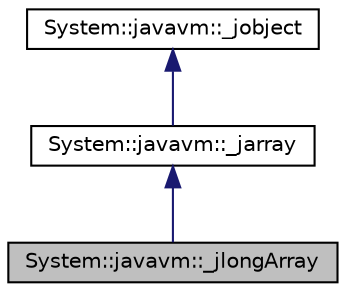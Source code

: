 digraph G
{
  edge [fontname="Helvetica",fontsize="10",labelfontname="Helvetica",labelfontsize="10"];
  node [fontname="Helvetica",fontsize="10",shape=record];
  Node1 [label="System::javavm::_jlongArray",height=0.2,width=0.4,color="black", fillcolor="grey75", style="filled" fontcolor="black"];
  Node2 -> Node1 [dir="back",color="midnightblue",fontsize="10",style="solid",fontname="Helvetica"];
  Node2 [label="System::javavm::_jarray",height=0.2,width=0.4,color="black", fillcolor="white", style="filled",URL="$class_system_1_1javavm_1_1__jarray.html"];
  Node3 -> Node2 [dir="back",color="midnightblue",fontsize="10",style="solid",fontname="Helvetica"];
  Node3 [label="System::javavm::_jobject",height=0.2,width=0.4,color="black", fillcolor="white", style="filled",URL="$class_system_1_1javavm_1_1__jobject.html"];
}
